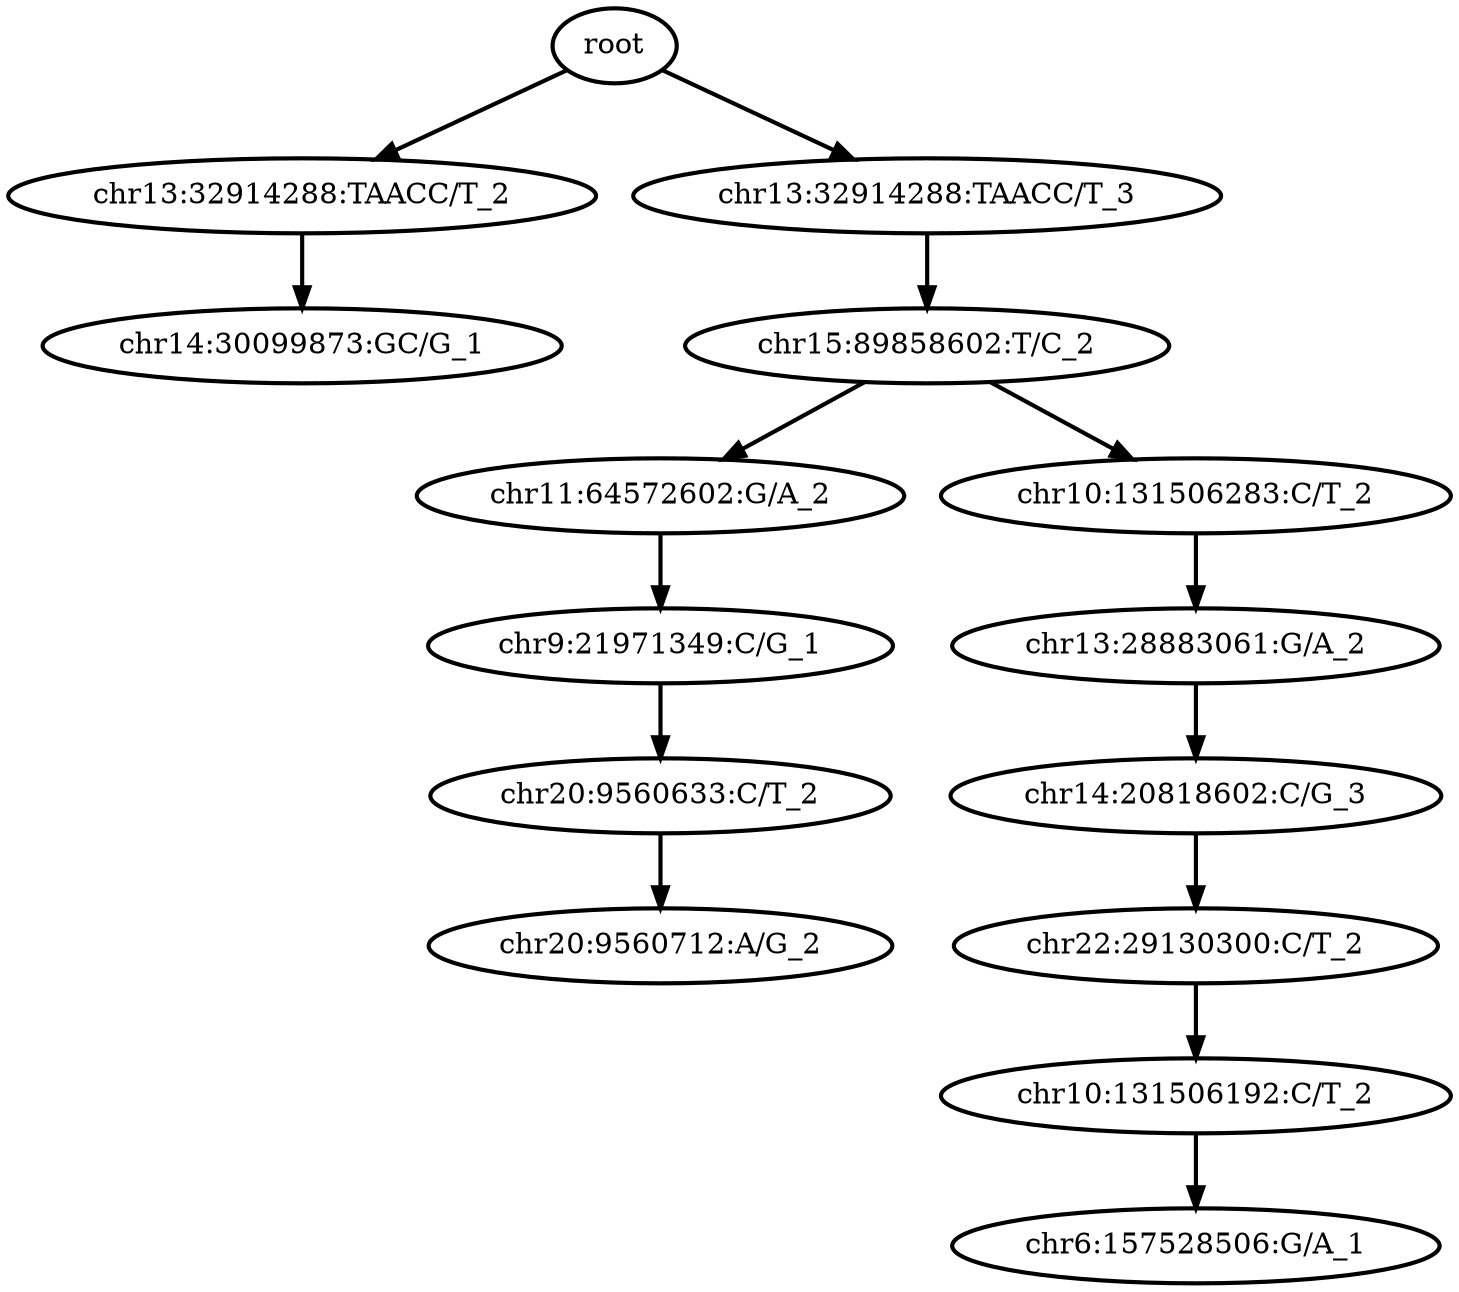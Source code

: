 digraph N {
	overlap="false"
	rankdir="TB"
	0 [label="root", style="bold"];
	1 [label="chr13:32914288:TAACC/T_2", style="bold"];
	2 [label="chr14:30099873:GC/G_1", style="bold"];
	3 [label="chr13:32914288:TAACC/T_3", style="bold"];
	4 [label="chr15:89858602:T/C_2", style="bold"];
	5 [label="chr11:64572602:G/A_2", style="bold"];
	6 [label="chr9:21971349:C/G_1", style="bold"];
	7 [label="chr20:9560633:C/T_2", style="bold"];
	8 [label="chr20:9560712:A/G_2", style="bold"];
	9 [label="chr10:131506283:C/T_2", style="bold"];
	10 [label="chr13:28883061:G/A_2", style="bold"];
	11 [label="chr14:20818602:C/G_3", style="bold"];
	12 [label="chr22:29130300:C/T_2", style="bold"];
	13 [label="chr10:131506192:C/T_2", style="bold"];
	14 [label="chr6:157528506:G/A_1", style="bold"];
	0 -> 1 [style="bold"];
	0 -> 3 [style="bold"];
	1 -> 2 [style="bold"];
	3 -> 4 [style="bold"];
	4 -> 5 [style="bold"];
	4 -> 9 [style="bold"];
	5 -> 6 [style="bold"];
	6 -> 7 [style="bold"];
	7 -> 8 [style="bold"];
	9 -> 10 [style="bold"];
	10 -> 11 [style="bold"];
	11 -> 12 [style="bold"];
	12 -> 13 [style="bold"];
	13 -> 14 [style="bold"];
}